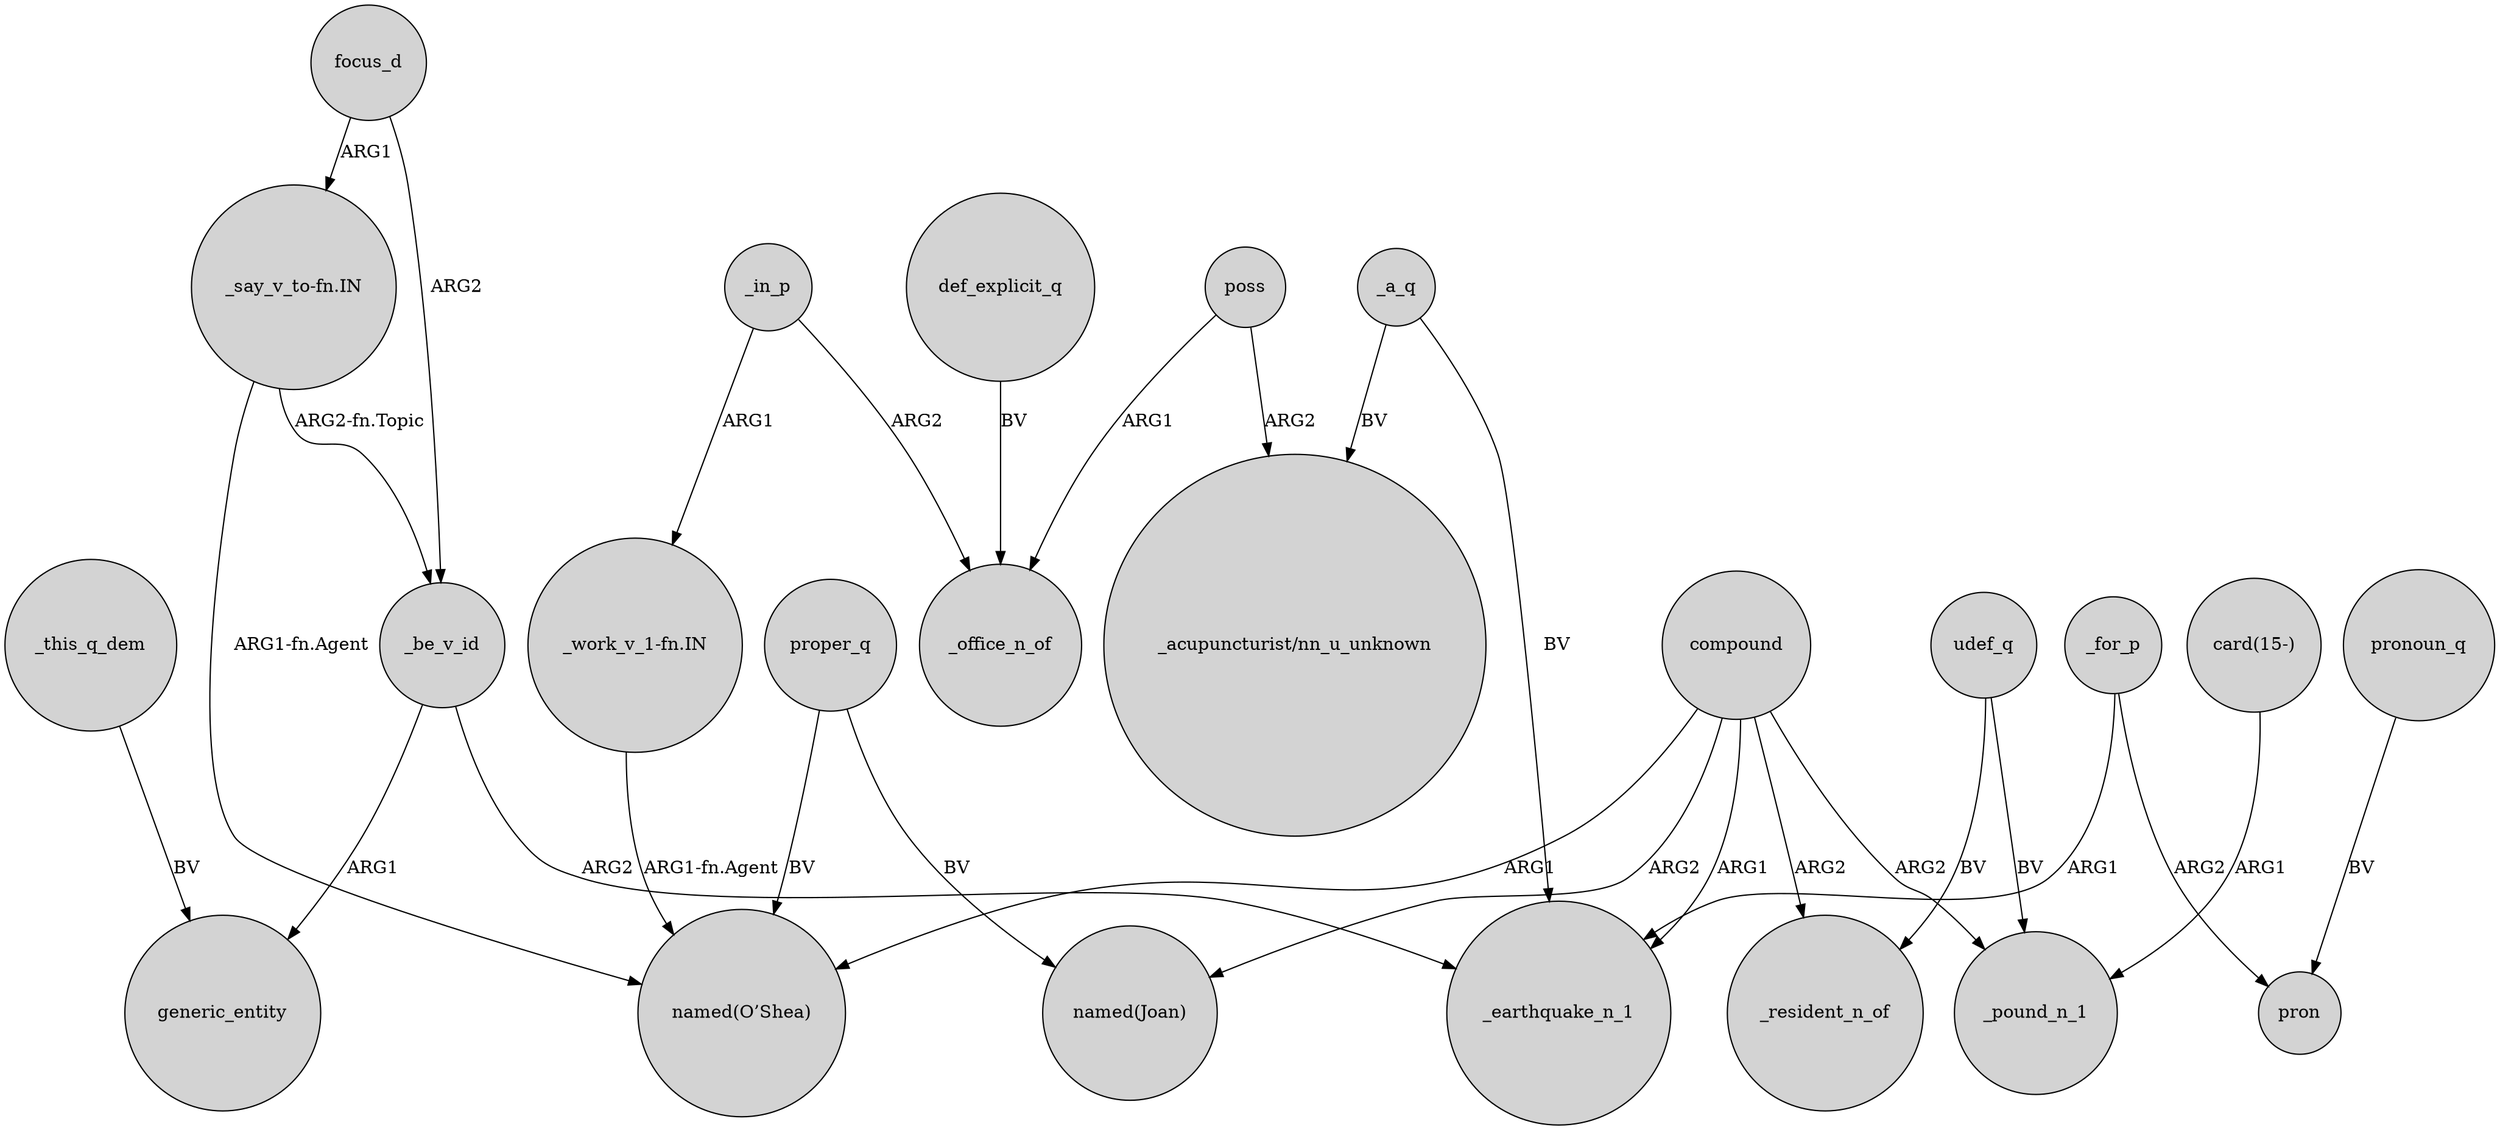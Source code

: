 digraph {
	node [shape=circle style=filled]
	focus_d -> _be_v_id [label=ARG2]
	compound -> "named(O’Shea)" [label=ARG1]
	"card(15-)" -> _pound_n_1 [label=ARG1]
	compound -> _resident_n_of [label=ARG2]
	proper_q -> "named(Joan)" [label=BV]
	def_explicit_q -> _office_n_of [label=BV]
	poss -> "_acupuncturist/nn_u_unknown" [label=ARG2]
	compound -> "named(Joan)" [label=ARG2]
	_be_v_id -> generic_entity [label=ARG1]
	_be_v_id -> _earthquake_n_1 [label=ARG2]
	"_say_v_to-fn.IN" -> _be_v_id [label="ARG2-fn.Topic"]
	_in_p -> _office_n_of [label=ARG2]
	udef_q -> _pound_n_1 [label=BV]
	pronoun_q -> pron [label=BV]
	udef_q -> _resident_n_of [label=BV]
	_a_q -> _earthquake_n_1 [label=BV]
	_this_q_dem -> generic_entity [label=BV]
	_for_p -> pron [label=ARG2]
	compound -> _pound_n_1 [label=ARG2]
	_for_p -> _earthquake_n_1 [label=ARG1]
	poss -> _office_n_of [label=ARG1]
	proper_q -> "named(O’Shea)" [label=BV]
	"_work_v_1-fn.IN" -> "named(O’Shea)" [label="ARG1-fn.Agent"]
	_a_q -> "_acupuncturist/nn_u_unknown" [label=BV]
	_in_p -> "_work_v_1-fn.IN" [label=ARG1]
	"_say_v_to-fn.IN" -> "named(O’Shea)" [label="ARG1-fn.Agent"]
	compound -> _earthquake_n_1 [label=ARG1]
	focus_d -> "_say_v_to-fn.IN" [label=ARG1]
}

